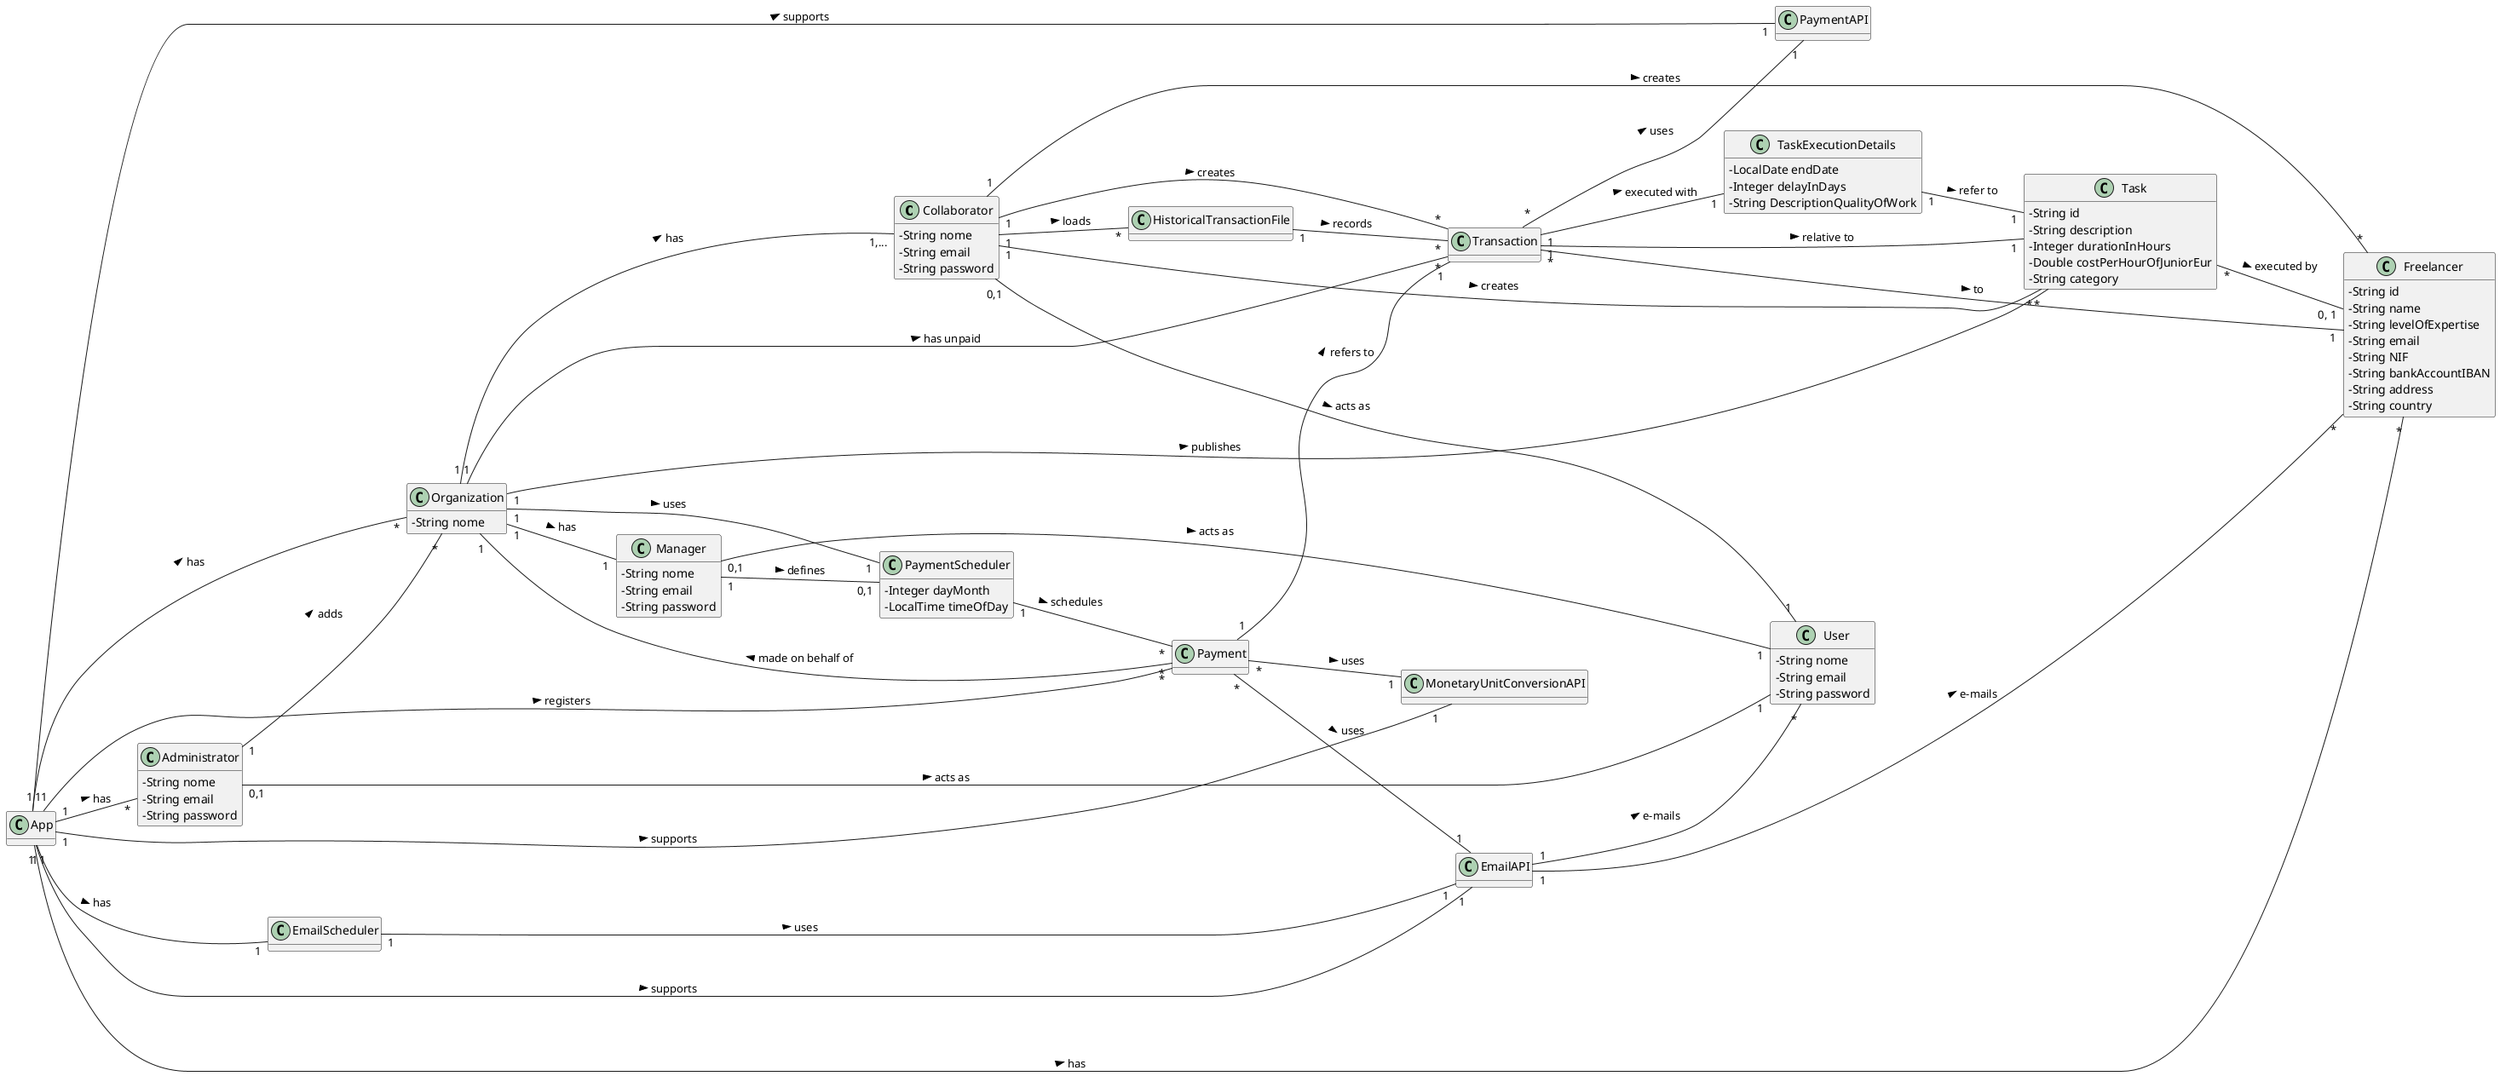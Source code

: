 @startuml MD

skinparam classAttributeIconSize 0
hide methods
left to right direction

class Collaborator {
        - String nome
        - String email
        - String password
}

class Manager {
        - String nome
        - String email
        - String password
}

class Transaction {

}

class TaskExecutionDetails {
        - LocalDate endDate
        - Integer delayInDays
        - String DescriptionQualityOfWork
}

class HistoricalTransactionFile {

}

class PaymentScheduler {
        - Integer dayMonth
        - LocalTime timeOfDay
}

class Organization {
        - String nome
}

class Task {
        - String id
        - String description
        - Integer durationInHours
        - Double costPerHourOfJuniorEur
        - String category
}

class App {

}

class Administrator {
        - String nome
        - String email
        - String password
}

class EmailScheduler {

}

class User {
        - String nome
        - String email
        - String password
}

class Freelancer {
        - String id
        - String name
        - String levelOfExpertise
        - String email
        - String NIF
        - String bankAccountIBAN
        - String address
        - String country
}

Collaborator                  "1" -- "*"      Transaction               : creates >
Collaborator                  "1" -- "*"      Task                      : creates >
Collaborator                  "1" -- "*"      Freelancer                : creates >
Collaborator                  "1" -- "*"      HistoricalTransactionFile : loads >
Collaborator                "0,1" -- "1"      User                      : acts as >
Manager                      "1" -- "0,1"    PaymentScheduler          : defines >
Manager                    "0,1" -- "1"      User                      : acts as >
Payment                      "1" -- "1"      Transaction               : refers to >
Payment                      "*" -- "1"      EmailAPI                  : uses >
Payment                      "*" -- "1"      MonetaryUnitConversionAPI : uses >
Payment                      "*" -- "1"     Organization              : made on behalf of >
Transaction                  "1" -- "1"      Task                      : relative to >
Transaction                  "1" -- "1"      TaskExecutionDetails      : executed with >
Transaction                  "*" -- "1"      Freelancer                : to >
Transaction                  "*" -- "1"      PaymentAPI                : uses >
TaskExecutionDetails         "1" -- "1"      Task                      : refer to >
HistoricalTransactionFile    "1" -- "*"      Transaction               : records >
PaymentScheduler             "1" -- "*"      Payment                   : schedules >
Organization                 "1" -- "1,..."  Collaborator               : has >
Organization                 "1" -- "1"      Manager                   : has >
Organization                 "1" -- "1"      PaymentScheduler          : uses >
Organization                 "1" -- "*"      Task                      : publishes >
Organization                 "1" -- "*"      Transaction               : has unpaid >
Task                         "*" -- "0, 1"   Freelancer                : executed by >
App                          "1" -- "1"      MonetaryUnitConversionAPI : supports >
App                          "1" -- "*"      Organization              : has >
App                          "1" -- "1"      EmailAPI                  : supports >
App                          "1" -- "1"      PaymentAPI                : supports >
App                          "1" -- "*"      Payment                   : registers >
App                          "1" -- "*"      Administrator             : has >
App                          "1" -- "*"      Freelancer                : has >
App                          "1" -- "1"      EmailScheduler            : has >
EmailScheduler               "1" -- "1"      EmailAPI                  : uses >
Administrator                "1" -- "*"      Organization              : adds >
Administrator              "0,1" -- "1"      User                      : acts as >
EmailAPI                     "1" -- "*"      User                      : e-mails >
EmailAPI                     "1" -- "*"      Freelancer                : e-mails >

@enduml